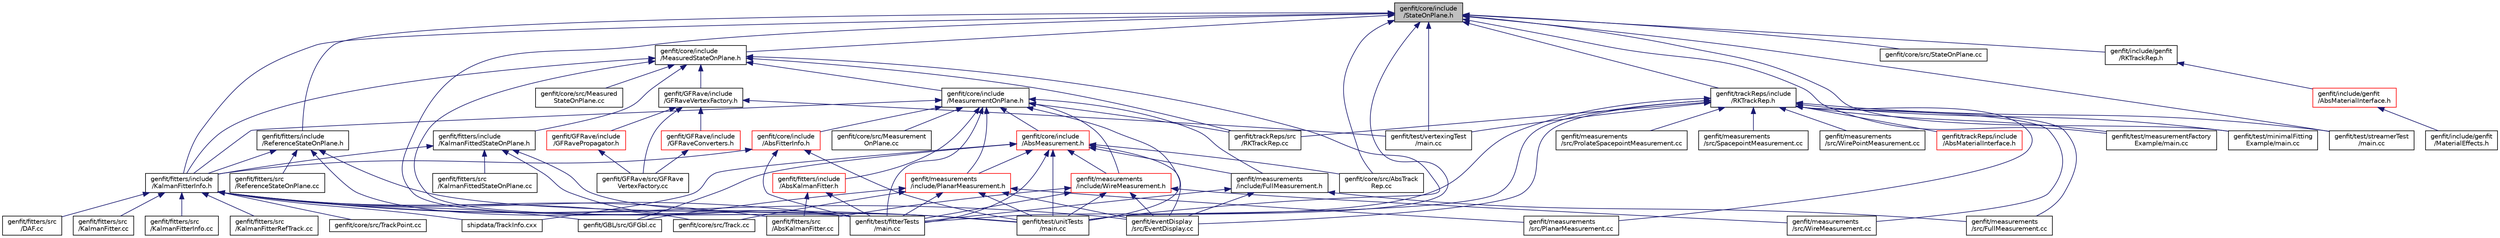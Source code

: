 digraph "genfit/core/include/StateOnPlane.h"
{
 // LATEX_PDF_SIZE
  edge [fontname="Helvetica",fontsize="10",labelfontname="Helvetica",labelfontsize="10"];
  node [fontname="Helvetica",fontsize="10",shape=record];
  Node1 [label="genfit/core/include\l/StateOnPlane.h",height=0.2,width=0.4,color="black", fillcolor="grey75", style="filled", fontcolor="black",tooltip=" "];
  Node1 -> Node2 [dir="back",color="midnightblue",fontsize="10",style="solid",fontname="Helvetica"];
  Node2 [label="genfit/core/include\l/MeasuredStateOnPlane.h",height=0.2,width=0.4,color="black", fillcolor="white", style="filled",URL="$MeasuredStateOnPlane_8h.html",tooltip=" "];
  Node2 -> Node3 [dir="back",color="midnightblue",fontsize="10",style="solid",fontname="Helvetica"];
  Node3 [label="genfit/core/include\l/MeasurementOnPlane.h",height=0.2,width=0.4,color="black", fillcolor="white", style="filled",URL="$MeasurementOnPlane_8h.html",tooltip=" "];
  Node3 -> Node4 [dir="back",color="midnightblue",fontsize="10",style="solid",fontname="Helvetica"];
  Node4 [label="genfit/core/include\l/AbsFitterInfo.h",height=0.2,width=0.4,color="red", fillcolor="white", style="filled",URL="$AbsFitterInfo_8h.html",tooltip=" "];
  Node4 -> Node42 [dir="back",color="midnightblue",fontsize="10",style="solid",fontname="Helvetica"];
  Node42 [label="genfit/fitters/include\l/KalmanFitterInfo.h",height=0.2,width=0.4,color="black", fillcolor="white", style="filled",URL="$KalmanFitterInfo_8h.html",tooltip=" "];
  Node42 -> Node8 [dir="back",color="midnightblue",fontsize="10",style="solid",fontname="Helvetica"];
  Node8 [label="genfit/core/src/Track.cc",height=0.2,width=0.4,color="black", fillcolor="white", style="filled",URL="$Track_8cc.html",tooltip=" "];
  Node42 -> Node9 [dir="back",color="midnightblue",fontsize="10",style="solid",fontname="Helvetica"];
  Node9 [label="genfit/core/src/TrackPoint.cc",height=0.2,width=0.4,color="black", fillcolor="white", style="filled",URL="$TrackPoint_8cc.html",tooltip=" "];
  Node42 -> Node11 [dir="back",color="midnightblue",fontsize="10",style="solid",fontname="Helvetica"];
  Node11 [label="genfit/eventDisplay\l/src/EventDisplay.cc",height=0.2,width=0.4,color="black", fillcolor="white", style="filled",URL="$EventDisplay_8cc.html",tooltip=" "];
  Node42 -> Node17 [dir="back",color="midnightblue",fontsize="10",style="solid",fontname="Helvetica"];
  Node17 [label="genfit/fitters/src\l/AbsKalmanFitter.cc",height=0.2,width=0.4,color="black", fillcolor="white", style="filled",URL="$AbsKalmanFitter_8cc.html",tooltip=" "];
  Node42 -> Node18 [dir="back",color="midnightblue",fontsize="10",style="solid",fontname="Helvetica"];
  Node18 [label="genfit/fitters/src\l/DAF.cc",height=0.2,width=0.4,color="black", fillcolor="white", style="filled",URL="$DAF_8cc.html",tooltip=" "];
  Node42 -> Node19 [dir="back",color="midnightblue",fontsize="10",style="solid",fontname="Helvetica"];
  Node19 [label="genfit/fitters/src\l/KalmanFitter.cc",height=0.2,width=0.4,color="black", fillcolor="white", style="filled",URL="$KalmanFitter_8cc.html",tooltip=" "];
  Node42 -> Node20 [dir="back",color="midnightblue",fontsize="10",style="solid",fontname="Helvetica"];
  Node20 [label="genfit/fitters/src\l/KalmanFitterInfo.cc",height=0.2,width=0.4,color="black", fillcolor="white", style="filled",URL="$KalmanFitterInfo_8cc.html",tooltip=" "];
  Node42 -> Node21 [dir="back",color="midnightblue",fontsize="10",style="solid",fontname="Helvetica"];
  Node21 [label="genfit/fitters/src\l/KalmanFitterRefTrack.cc",height=0.2,width=0.4,color="black", fillcolor="white", style="filled",URL="$KalmanFitterRefTrack_8cc.html",tooltip=" "];
  Node42 -> Node22 [dir="back",color="midnightblue",fontsize="10",style="solid",fontname="Helvetica"];
  Node22 [label="genfit/GBL/src/GFGbl.cc",height=0.2,width=0.4,color="black", fillcolor="white", style="filled",URL="$GFGbl_8cc.html",tooltip=" "];
  Node42 -> Node12 [dir="back",color="midnightblue",fontsize="10",style="solid",fontname="Helvetica"];
  Node12 [label="genfit/test/fitterTests\l/main.cc",height=0.2,width=0.4,color="black", fillcolor="white", style="filled",URL="$fitterTests_2main_8cc.html",tooltip=" "];
  Node42 -> Node34 [dir="back",color="midnightblue",fontsize="10",style="solid",fontname="Helvetica"];
  Node34 [label="genfit/test/unitTests\l/main.cc",height=0.2,width=0.4,color="black", fillcolor="white", style="filled",URL="$unitTests_2main_8cc.html",tooltip=" "];
  Node42 -> Node36 [dir="back",color="midnightblue",fontsize="10",style="solid",fontname="Helvetica"];
  Node36 [label="shipdata/TrackInfo.cxx",height=0.2,width=0.4,color="black", fillcolor="white", style="filled",URL="$TrackInfo_8cxx.html",tooltip=" "];
  Node4 -> Node12 [dir="back",color="midnightblue",fontsize="10",style="solid",fontname="Helvetica"];
  Node4 -> Node34 [dir="back",color="midnightblue",fontsize="10",style="solid",fontname="Helvetica"];
  Node3 -> Node43 [dir="back",color="midnightblue",fontsize="10",style="solid",fontname="Helvetica"];
  Node43 [label="genfit/core/include\l/AbsMeasurement.h",height=0.2,width=0.4,color="red", fillcolor="white", style="filled",URL="$AbsMeasurement_8h.html",tooltip=" "];
  Node43 -> Node45 [dir="back",color="midnightblue",fontsize="10",style="solid",fontname="Helvetica"];
  Node45 [label="genfit/core/src/AbsTrack\lRep.cc",height=0.2,width=0.4,color="black", fillcolor="white", style="filled",URL="$AbsTrackRep_8cc.html",tooltip=" "];
  Node43 -> Node11 [dir="back",color="midnightblue",fontsize="10",style="solid",fontname="Helvetica"];
  Node43 -> Node22 [dir="back",color="midnightblue",fontsize="10",style="solid",fontname="Helvetica"];
  Node43 -> Node46 [dir="back",color="midnightblue",fontsize="10",style="solid",fontname="Helvetica"];
  Node46 [label="genfit/measurements\l/include/FullMeasurement.h",height=0.2,width=0.4,color="black", fillcolor="white", style="filled",URL="$FullMeasurement_8h.html",tooltip=" "];
  Node46 -> Node11 [dir="back",color="midnightblue",fontsize="10",style="solid",fontname="Helvetica"];
  Node46 -> Node47 [dir="back",color="midnightblue",fontsize="10",style="solid",fontname="Helvetica"];
  Node47 [label="genfit/measurements\l/src/FullMeasurement.cc",height=0.2,width=0.4,color="black", fillcolor="white", style="filled",URL="$FullMeasurement_8cc.html",tooltip=" "];
  Node46 -> Node12 [dir="back",color="midnightblue",fontsize="10",style="solid",fontname="Helvetica"];
  Node43 -> Node48 [dir="back",color="midnightblue",fontsize="10",style="solid",fontname="Helvetica"];
  Node48 [label="genfit/measurements\l/include/PlanarMeasurement.h",height=0.2,width=0.4,color="red", fillcolor="white", style="filled",URL="$PlanarMeasurement_8h.html",tooltip=" "];
  Node48 -> Node8 [dir="back",color="midnightblue",fontsize="10",style="solid",fontname="Helvetica"];
  Node48 -> Node11 [dir="back",color="midnightblue",fontsize="10",style="solid",fontname="Helvetica"];
  Node48 -> Node22 [dir="back",color="midnightblue",fontsize="10",style="solid",fontname="Helvetica"];
  Node48 -> Node49 [dir="back",color="midnightblue",fontsize="10",style="solid",fontname="Helvetica"];
  Node49 [label="genfit/measurements\l/src/PlanarMeasurement.cc",height=0.2,width=0.4,color="black", fillcolor="white", style="filled",URL="$PlanarMeasurement_8cc.html",tooltip=" "];
  Node48 -> Node12 [dir="back",color="midnightblue",fontsize="10",style="solid",fontname="Helvetica"];
  Node48 -> Node34 [dir="back",color="midnightblue",fontsize="10",style="solid",fontname="Helvetica"];
  Node43 -> Node56 [dir="back",color="midnightblue",fontsize="10",style="solid",fontname="Helvetica"];
  Node56 [label="genfit/measurements\l/include/WireMeasurement.h",height=0.2,width=0.4,color="red", fillcolor="white", style="filled",URL="$WireMeasurement_8h.html",tooltip=" "];
  Node56 -> Node11 [dir="back",color="midnightblue",fontsize="10",style="solid",fontname="Helvetica"];
  Node56 -> Node17 [dir="back",color="midnightblue",fontsize="10",style="solid",fontname="Helvetica"];
  Node56 -> Node59 [dir="back",color="midnightblue",fontsize="10",style="solid",fontname="Helvetica"];
  Node59 [label="genfit/measurements\l/src/WireMeasurement.cc",height=0.2,width=0.4,color="black", fillcolor="white", style="filled",URL="$WireMeasurement_8cc.html",tooltip=" "];
  Node56 -> Node12 [dir="back",color="midnightblue",fontsize="10",style="solid",fontname="Helvetica"];
  Node56 -> Node34 [dir="back",color="midnightblue",fontsize="10",style="solid",fontname="Helvetica"];
  Node43 -> Node12 [dir="back",color="midnightblue",fontsize="10",style="solid",fontname="Helvetica"];
  Node43 -> Node34 [dir="back",color="midnightblue",fontsize="10",style="solid",fontname="Helvetica"];
  Node43 -> Node36 [dir="back",color="midnightblue",fontsize="10",style="solid",fontname="Helvetica"];
  Node3 -> Node61 [dir="back",color="midnightblue",fontsize="10",style="solid",fontname="Helvetica"];
  Node61 [label="genfit/core/src/Measurement\lOnPlane.cc",height=0.2,width=0.4,color="black", fillcolor="white", style="filled",URL="$MeasurementOnPlane_8cc.html",tooltip=" "];
  Node3 -> Node37 [dir="back",color="midnightblue",fontsize="10",style="solid",fontname="Helvetica"];
  Node37 [label="genfit/fitters/include\l/AbsKalmanFitter.h",height=0.2,width=0.4,color="red", fillcolor="white", style="filled",URL="$AbsKalmanFitter_8h.html",tooltip=" "];
  Node37 -> Node17 [dir="back",color="midnightblue",fontsize="10",style="solid",fontname="Helvetica"];
  Node37 -> Node12 [dir="back",color="midnightblue",fontsize="10",style="solid",fontname="Helvetica"];
  Node3 -> Node42 [dir="back",color="midnightblue",fontsize="10",style="solid",fontname="Helvetica"];
  Node3 -> Node46 [dir="back",color="midnightblue",fontsize="10",style="solid",fontname="Helvetica"];
  Node3 -> Node48 [dir="back",color="midnightblue",fontsize="10",style="solid",fontname="Helvetica"];
  Node3 -> Node56 [dir="back",color="midnightblue",fontsize="10",style="solid",fontname="Helvetica"];
  Node3 -> Node12 [dir="back",color="midnightblue",fontsize="10",style="solid",fontname="Helvetica"];
  Node3 -> Node34 [dir="back",color="midnightblue",fontsize="10",style="solid",fontname="Helvetica"];
  Node3 -> Node62 [dir="back",color="midnightblue",fontsize="10",style="solid",fontname="Helvetica"];
  Node62 [label="genfit/trackReps/src\l/RKTrackRep.cc",height=0.2,width=0.4,color="black", fillcolor="white", style="filled",URL="$RKTrackRep_8cc.html",tooltip=" "];
  Node2 -> Node63 [dir="back",color="midnightblue",fontsize="10",style="solid",fontname="Helvetica"];
  Node63 [label="genfit/core/src/Measured\lStateOnPlane.cc",height=0.2,width=0.4,color="black", fillcolor="white", style="filled",URL="$MeasuredStateOnPlane_8cc.html",tooltip=" "];
  Node2 -> Node64 [dir="back",color="midnightblue",fontsize="10",style="solid",fontname="Helvetica"];
  Node64 [label="genfit/fitters/include\l/KalmanFittedStateOnPlane.h",height=0.2,width=0.4,color="black", fillcolor="white", style="filled",URL="$KalmanFittedStateOnPlane_8h.html",tooltip=" "];
  Node64 -> Node42 [dir="back",color="midnightblue",fontsize="10",style="solid",fontname="Helvetica"];
  Node64 -> Node65 [dir="back",color="midnightblue",fontsize="10",style="solid",fontname="Helvetica"];
  Node65 [label="genfit/fitters/src\l/KalmanFittedStateOnPlane.cc",height=0.2,width=0.4,color="black", fillcolor="white", style="filled",URL="$KalmanFittedStateOnPlane_8cc.html",tooltip=" "];
  Node64 -> Node12 [dir="back",color="midnightblue",fontsize="10",style="solid",fontname="Helvetica"];
  Node64 -> Node34 [dir="back",color="midnightblue",fontsize="10",style="solid",fontname="Helvetica"];
  Node2 -> Node42 [dir="back",color="midnightblue",fontsize="10",style="solid",fontname="Helvetica"];
  Node2 -> Node30 [dir="back",color="midnightblue",fontsize="10",style="solid",fontname="Helvetica"];
  Node30 [label="genfit/GFRave/include\l/GFRaveVertexFactory.h",height=0.2,width=0.4,color="black", fillcolor="white", style="filled",URL="$GFRaveVertexFactory_8h.html",tooltip=" "];
  Node30 -> Node23 [dir="back",color="midnightblue",fontsize="10",style="solid",fontname="Helvetica"];
  Node23 [label="genfit/GFRave/include\l/GFRaveConverters.h",height=0.2,width=0.4,color="red", fillcolor="white", style="filled",URL="$GFRaveConverters_8h.html",tooltip=" "];
  Node23 -> Node28 [dir="back",color="midnightblue",fontsize="10",style="solid",fontname="Helvetica"];
  Node28 [label="genfit/GFRave/src/GFRave\lVertexFactory.cc",height=0.2,width=0.4,color="black", fillcolor="white", style="filled",URL="$GFRaveVertexFactory_8cc.html",tooltip=" "];
  Node30 -> Node31 [dir="back",color="midnightblue",fontsize="10",style="solid",fontname="Helvetica"];
  Node31 [label="genfit/GFRave/include\l/GFRavePropagator.h",height=0.2,width=0.4,color="red", fillcolor="white", style="filled",URL="$GFRavePropagator_8h.html",tooltip=" "];
  Node31 -> Node28 [dir="back",color="midnightblue",fontsize="10",style="solid",fontname="Helvetica"];
  Node30 -> Node28 [dir="back",color="midnightblue",fontsize="10",style="solid",fontname="Helvetica"];
  Node30 -> Node16 [dir="back",color="midnightblue",fontsize="10",style="solid",fontname="Helvetica"];
  Node16 [label="genfit/test/vertexingTest\l/main.cc",height=0.2,width=0.4,color="black", fillcolor="white", style="filled",URL="$vertexingTest_2main_8cc.html",tooltip=" "];
  Node2 -> Node12 [dir="back",color="midnightblue",fontsize="10",style="solid",fontname="Helvetica"];
  Node2 -> Node34 [dir="back",color="midnightblue",fontsize="10",style="solid",fontname="Helvetica"];
  Node2 -> Node62 [dir="back",color="midnightblue",fontsize="10",style="solid",fontname="Helvetica"];
  Node1 -> Node45 [dir="back",color="midnightblue",fontsize="10",style="solid",fontname="Helvetica"];
  Node1 -> Node66 [dir="back",color="midnightblue",fontsize="10",style="solid",fontname="Helvetica"];
  Node66 [label="genfit/core/src/StateOnPlane.cc",height=0.2,width=0.4,color="black", fillcolor="white", style="filled",URL="$StateOnPlane_8cc.html",tooltip=" "];
  Node1 -> Node67 [dir="back",color="midnightblue",fontsize="10",style="solid",fontname="Helvetica"];
  Node67 [label="genfit/fitters/include\l/ReferenceStateOnPlane.h",height=0.2,width=0.4,color="black", fillcolor="white", style="filled",URL="$ReferenceStateOnPlane_8h.html",tooltip=" "];
  Node67 -> Node42 [dir="back",color="midnightblue",fontsize="10",style="solid",fontname="Helvetica"];
  Node67 -> Node68 [dir="back",color="midnightblue",fontsize="10",style="solid",fontname="Helvetica"];
  Node68 [label="genfit/fitters/src\l/ReferenceStateOnPlane.cc",height=0.2,width=0.4,color="black", fillcolor="white", style="filled",URL="$ReferenceStateOnPlane_8cc.html",tooltip=" "];
  Node67 -> Node12 [dir="back",color="midnightblue",fontsize="10",style="solid",fontname="Helvetica"];
  Node67 -> Node34 [dir="back",color="midnightblue",fontsize="10",style="solid",fontname="Helvetica"];
  Node1 -> Node42 [dir="back",color="midnightblue",fontsize="10",style="solid",fontname="Helvetica"];
  Node1 -> Node69 [dir="back",color="midnightblue",fontsize="10",style="solid",fontname="Helvetica"];
  Node69 [label="genfit/include/genfit\l/RKTrackRep.h",height=0.2,width=0.4,color="black", fillcolor="white", style="filled",URL="$include_2genfit_2RKTrackRep_8h.html",tooltip=" "];
  Node69 -> Node70 [dir="back",color="midnightblue",fontsize="10",style="solid",fontname="Helvetica"];
  Node70 [label="genfit/include/genfit\l/AbsMaterialInterface.h",height=0.2,width=0.4,color="red", fillcolor="white", style="filled",URL="$include_2genfit_2AbsMaterialInterface_8h.html",tooltip=" "];
  Node70 -> Node71 [dir="back",color="midnightblue",fontsize="10",style="solid",fontname="Helvetica"];
  Node71 [label="genfit/include/genfit\l/MaterialEffects.h",height=0.2,width=0.4,color="black", fillcolor="white", style="filled",URL="$include_2genfit_2MaterialEffects_8h.html",tooltip=" "];
  Node1 -> Node12 [dir="back",color="midnightblue",fontsize="10",style="solid",fontname="Helvetica"];
  Node1 -> Node13 [dir="back",color="midnightblue",fontsize="10",style="solid",fontname="Helvetica"];
  Node13 [label="genfit/test/measurementFactory\lExample/main.cc",height=0.2,width=0.4,color="black", fillcolor="white", style="filled",URL="$measurementFactoryExample_2main_8cc.html",tooltip=" "];
  Node1 -> Node14 [dir="back",color="midnightblue",fontsize="10",style="solid",fontname="Helvetica"];
  Node14 [label="genfit/test/minimalFitting\lExample/main.cc",height=0.2,width=0.4,color="black", fillcolor="white", style="filled",URL="$minimalFittingExample_2main_8cc.html",tooltip=" "];
  Node1 -> Node15 [dir="back",color="midnightblue",fontsize="10",style="solid",fontname="Helvetica"];
  Node15 [label="genfit/test/streamerTest\l/main.cc",height=0.2,width=0.4,color="black", fillcolor="white", style="filled",URL="$streamerTest_2main_8cc.html",tooltip=" "];
  Node1 -> Node34 [dir="back",color="midnightblue",fontsize="10",style="solid",fontname="Helvetica"];
  Node1 -> Node16 [dir="back",color="midnightblue",fontsize="10",style="solid",fontname="Helvetica"];
  Node1 -> Node73 [dir="back",color="midnightblue",fontsize="10",style="solid",fontname="Helvetica"];
  Node73 [label="genfit/trackReps/include\l/RKTrackRep.h",height=0.2,width=0.4,color="black", fillcolor="white", style="filled",URL="$trackReps_2include_2RKTrackRep_8h.html",tooltip=" "];
  Node73 -> Node11 [dir="back",color="midnightblue",fontsize="10",style="solid",fontname="Helvetica"];
  Node73 -> Node47 [dir="back",color="midnightblue",fontsize="10",style="solid",fontname="Helvetica"];
  Node73 -> Node49 [dir="back",color="midnightblue",fontsize="10",style="solid",fontname="Helvetica"];
  Node73 -> Node53 [dir="back",color="midnightblue",fontsize="10",style="solid",fontname="Helvetica"];
  Node53 [label="genfit/measurements\l/src/ProlateSpacepointMeasurement.cc",height=0.2,width=0.4,color="black", fillcolor="white", style="filled",URL="$ProlateSpacepointMeasurement_8cc.html",tooltip=" "];
  Node73 -> Node54 [dir="back",color="midnightblue",fontsize="10",style="solid",fontname="Helvetica"];
  Node54 [label="genfit/measurements\l/src/SpacepointMeasurement.cc",height=0.2,width=0.4,color="black", fillcolor="white", style="filled",URL="$SpacepointMeasurement_8cc.html",tooltip=" "];
  Node73 -> Node59 [dir="back",color="midnightblue",fontsize="10",style="solid",fontname="Helvetica"];
  Node73 -> Node58 [dir="back",color="midnightblue",fontsize="10",style="solid",fontname="Helvetica"];
  Node58 [label="genfit/measurements\l/src/WirePointMeasurement.cc",height=0.2,width=0.4,color="black", fillcolor="white", style="filled",URL="$WirePointMeasurement_8cc.html",tooltip=" "];
  Node73 -> Node12 [dir="back",color="midnightblue",fontsize="10",style="solid",fontname="Helvetica"];
  Node73 -> Node13 [dir="back",color="midnightblue",fontsize="10",style="solid",fontname="Helvetica"];
  Node73 -> Node14 [dir="back",color="midnightblue",fontsize="10",style="solid",fontname="Helvetica"];
  Node73 -> Node15 [dir="back",color="midnightblue",fontsize="10",style="solid",fontname="Helvetica"];
  Node73 -> Node34 [dir="back",color="midnightblue",fontsize="10",style="solid",fontname="Helvetica"];
  Node73 -> Node16 [dir="back",color="midnightblue",fontsize="10",style="solid",fontname="Helvetica"];
  Node73 -> Node74 [dir="back",color="midnightblue",fontsize="10",style="solid",fontname="Helvetica"];
  Node74 [label="genfit/trackReps/include\l/AbsMaterialInterface.h",height=0.2,width=0.4,color="red", fillcolor="white", style="filled",URL="$trackReps_2include_2AbsMaterialInterface_8h.html",tooltip=" "];
  Node73 -> Node62 [dir="back",color="midnightblue",fontsize="10",style="solid",fontname="Helvetica"];
}
